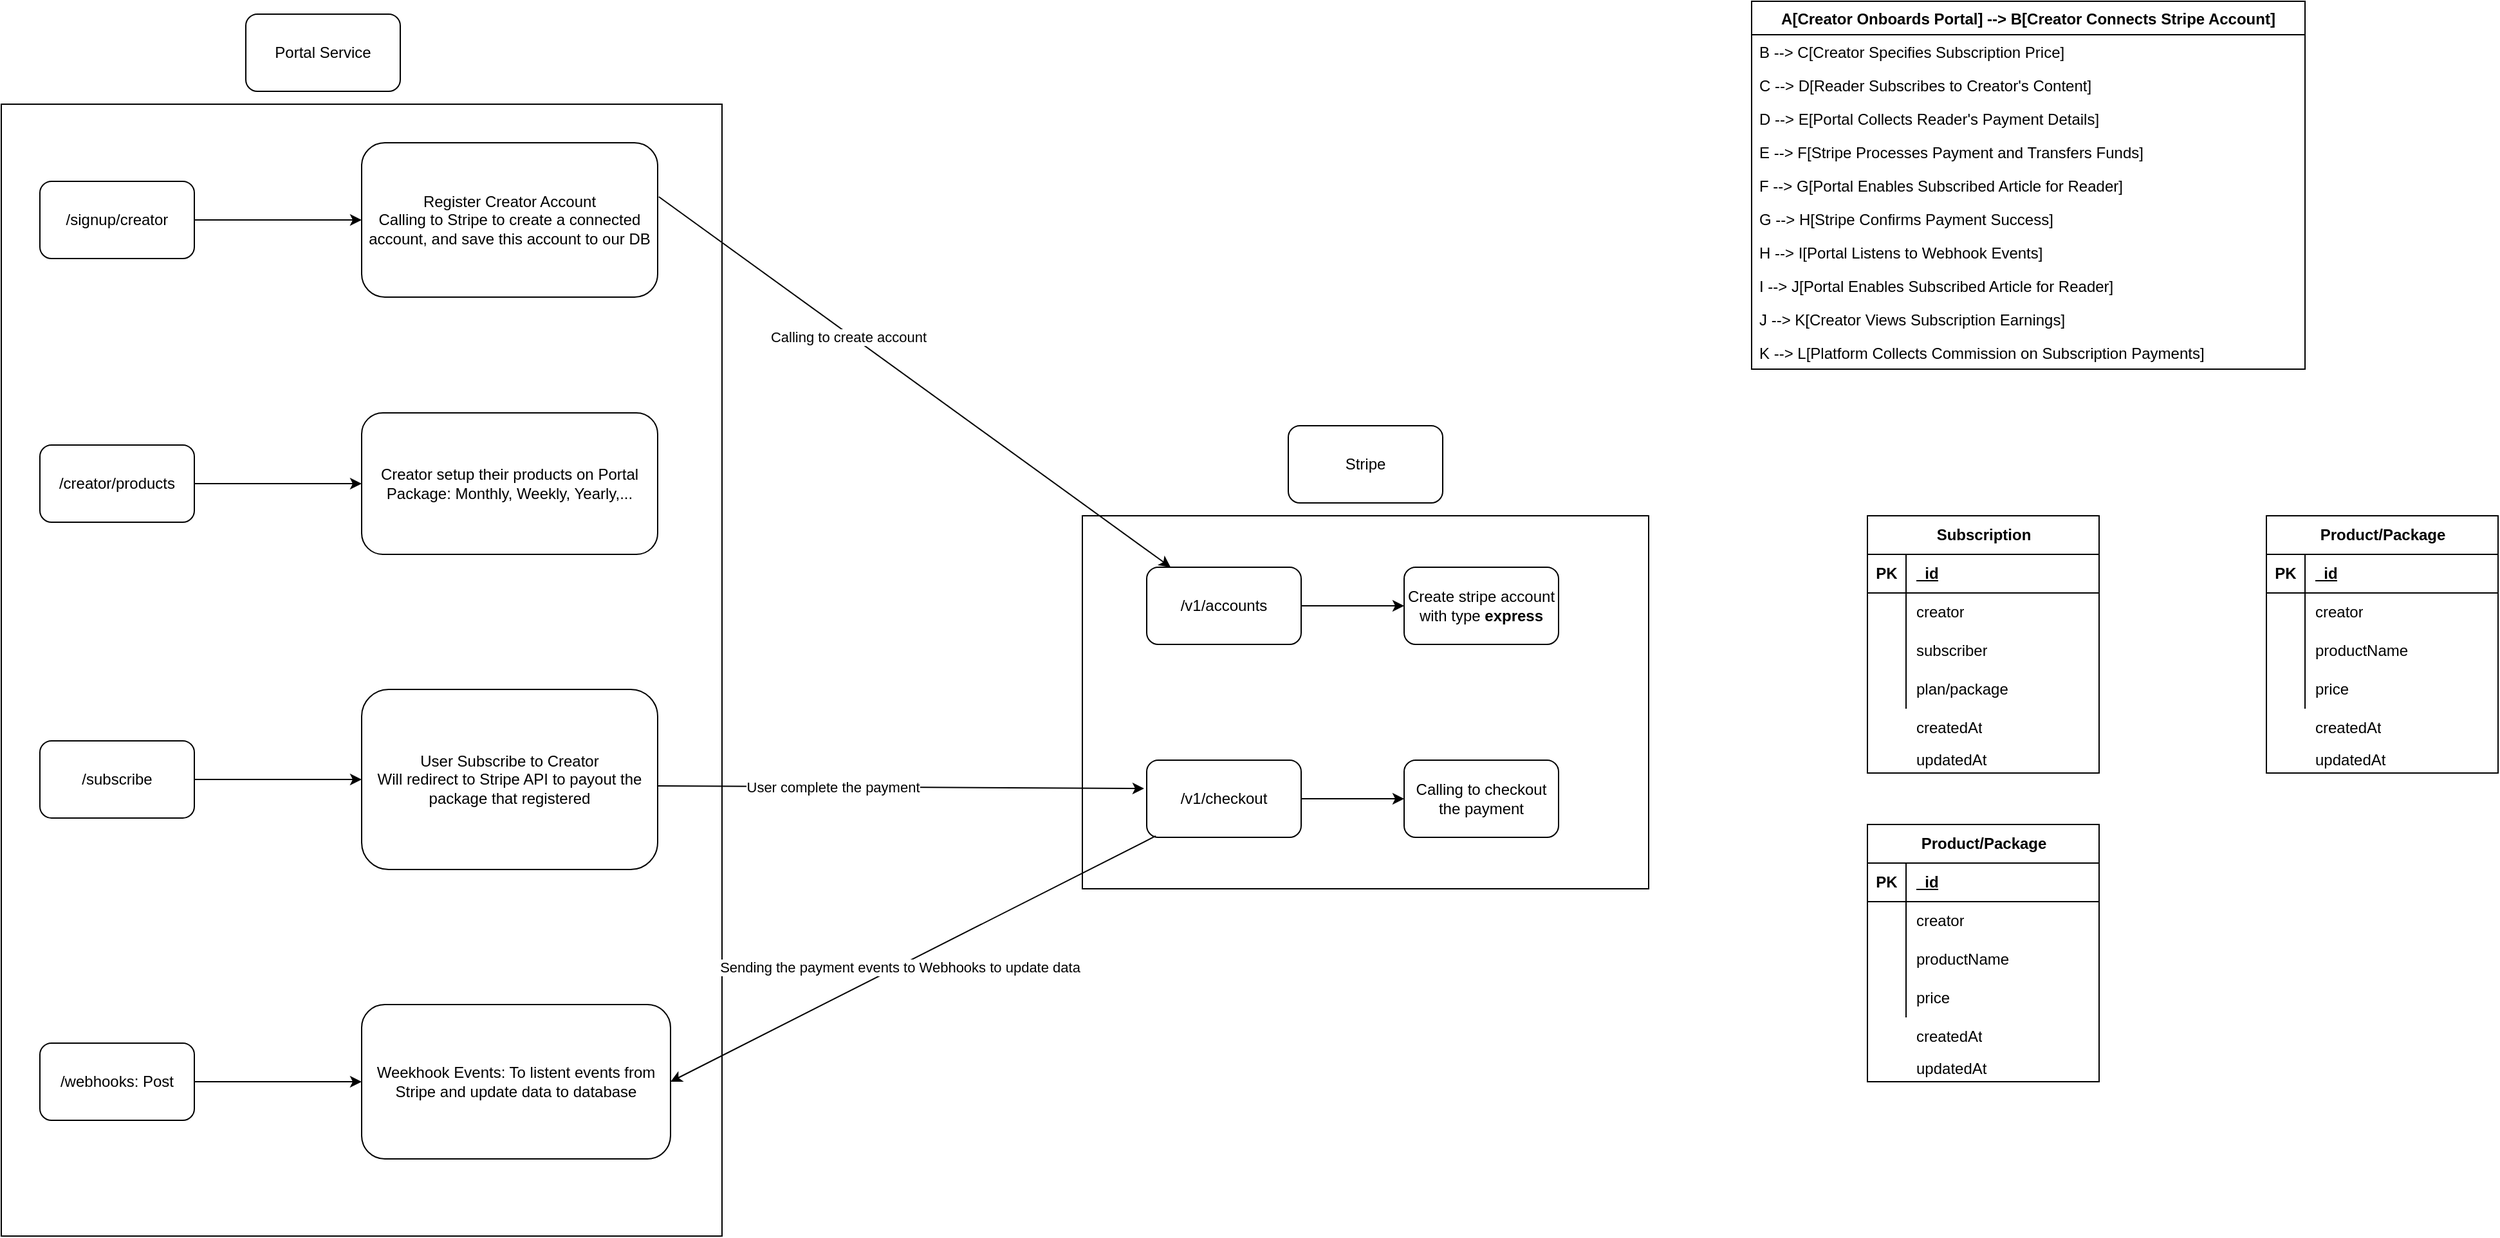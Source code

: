 <mxfile version="22.1.12" type="github">
  <diagram name="Page-1" id="2YBvvXClWsGukQMizWep">
    <mxGraphModel dx="3164" dy="1157" grid="1" gridSize="10" guides="1" tooltips="1" connect="1" arrows="1" fold="1" page="1" pageScale="1" pageWidth="850" pageHeight="1100" math="0" shadow="0">
      <root>
        <mxCell id="0" />
        <mxCell id="1" parent="0" />
        <mxCell id="j8AC4IZidA1AKhByn2ff-1" value="A[Creator Onboards Portal] --&gt; B[Creator Connects Stripe Account]" style="swimlane;fontStyle=1;childLayout=stackLayout;horizontal=1;startSize=26;horizontalStack=0;resizeParent=1;resizeParentMax=0;resizeLast=0;collapsible=1;marginBottom=0;" parent="1" vertex="1">
          <mxGeometry x="680" y="160" width="430" height="286" as="geometry" />
        </mxCell>
        <mxCell id="j8AC4IZidA1AKhByn2ff-2" value=" B --&gt; C[Creator Specifies Subscription Price]" style="text;strokeColor=none;fillColor=none;align=left;verticalAlign=top;spacingLeft=4;spacingRight=4;overflow=hidden;rotatable=0;points=[[0,0.5],[1,0.5]];portConstraint=eastwest;" parent="j8AC4IZidA1AKhByn2ff-1" vertex="1">
          <mxGeometry y="26" width="430" height="26" as="geometry" />
        </mxCell>
        <mxCell id="j8AC4IZidA1AKhByn2ff-3" value=" C --&gt; D[Reader Subscribes to Creator&#39;s Content]" style="text;strokeColor=none;fillColor=none;align=left;verticalAlign=top;spacingLeft=4;spacingRight=4;overflow=hidden;rotatable=0;points=[[0,0.5],[1,0.5]];portConstraint=eastwest;" parent="j8AC4IZidA1AKhByn2ff-1" vertex="1">
          <mxGeometry y="52" width="430" height="26" as="geometry" />
        </mxCell>
        <mxCell id="j8AC4IZidA1AKhByn2ff-4" value=" D --&gt; E[Portal Collects Reader&#39;s Payment Details]" style="text;strokeColor=none;fillColor=none;align=left;verticalAlign=top;spacingLeft=4;spacingRight=4;overflow=hidden;rotatable=0;points=[[0,0.5],[1,0.5]];portConstraint=eastwest;" parent="j8AC4IZidA1AKhByn2ff-1" vertex="1">
          <mxGeometry y="78" width="430" height="26" as="geometry" />
        </mxCell>
        <mxCell id="j8AC4IZidA1AKhByn2ff-5" value=" E --&gt; F[Stripe Processes Payment and Transfers Funds]" style="text;strokeColor=none;fillColor=none;align=left;verticalAlign=top;spacingLeft=4;spacingRight=4;overflow=hidden;rotatable=0;points=[[0,0.5],[1,0.5]];portConstraint=eastwest;" parent="j8AC4IZidA1AKhByn2ff-1" vertex="1">
          <mxGeometry y="104" width="430" height="26" as="geometry" />
        </mxCell>
        <mxCell id="j8AC4IZidA1AKhByn2ff-6" value=" F --&gt; G[Portal Enables Subscribed Article for Reader]" style="text;strokeColor=none;fillColor=none;align=left;verticalAlign=top;spacingLeft=4;spacingRight=4;overflow=hidden;rotatable=0;points=[[0,0.5],[1,0.5]];portConstraint=eastwest;" parent="j8AC4IZidA1AKhByn2ff-1" vertex="1">
          <mxGeometry y="130" width="430" height="26" as="geometry" />
        </mxCell>
        <mxCell id="j8AC4IZidA1AKhByn2ff-7" value=" G --&gt; H[Stripe Confirms Payment Success]" style="text;strokeColor=none;fillColor=none;align=left;verticalAlign=top;spacingLeft=4;spacingRight=4;overflow=hidden;rotatable=0;points=[[0,0.5],[1,0.5]];portConstraint=eastwest;" parent="j8AC4IZidA1AKhByn2ff-1" vertex="1">
          <mxGeometry y="156" width="430" height="26" as="geometry" />
        </mxCell>
        <mxCell id="j8AC4IZidA1AKhByn2ff-8" value=" H --&gt; I[Portal Listens to Webhook Events]" style="text;strokeColor=none;fillColor=none;align=left;verticalAlign=top;spacingLeft=4;spacingRight=4;overflow=hidden;rotatable=0;points=[[0,0.5],[1,0.5]];portConstraint=eastwest;" parent="j8AC4IZidA1AKhByn2ff-1" vertex="1">
          <mxGeometry y="182" width="430" height="26" as="geometry" />
        </mxCell>
        <mxCell id="j8AC4IZidA1AKhByn2ff-9" value=" I --&gt; J[Portal Enables Subscribed Article for Reader]" style="text;strokeColor=none;fillColor=none;align=left;verticalAlign=top;spacingLeft=4;spacingRight=4;overflow=hidden;rotatable=0;points=[[0,0.5],[1,0.5]];portConstraint=eastwest;" parent="j8AC4IZidA1AKhByn2ff-1" vertex="1">
          <mxGeometry y="208" width="430" height="26" as="geometry" />
        </mxCell>
        <mxCell id="j8AC4IZidA1AKhByn2ff-10" value=" J --&gt; K[Creator Views Subscription Earnings]" style="text;strokeColor=none;fillColor=none;align=left;verticalAlign=top;spacingLeft=4;spacingRight=4;overflow=hidden;rotatable=0;points=[[0,0.5],[1,0.5]];portConstraint=eastwest;" parent="j8AC4IZidA1AKhByn2ff-1" vertex="1">
          <mxGeometry y="234" width="430" height="26" as="geometry" />
        </mxCell>
        <mxCell id="j8AC4IZidA1AKhByn2ff-11" value=" K --&gt; L[Platform Collects Commission on Subscription Payments]" style="text;strokeColor=none;fillColor=none;align=left;verticalAlign=top;spacingLeft=4;spacingRight=4;overflow=hidden;rotatable=0;points=[[0,0.5],[1,0.5]];portConstraint=eastwest;" parent="j8AC4IZidA1AKhByn2ff-1" vertex="1">
          <mxGeometry y="260" width="430" height="26" as="geometry" />
        </mxCell>
        <mxCell id="j8AC4IZidA1AKhByn2ff-15" value="Portal Service" style="rounded=1;whiteSpace=wrap;html=1;" parent="1" vertex="1">
          <mxGeometry x="-490" y="170" width="120" height="60" as="geometry" />
        </mxCell>
        <mxCell id="j8AC4IZidA1AKhByn2ff-21" value="" style="rounded=0;whiteSpace=wrap;html=1;" parent="1" vertex="1">
          <mxGeometry x="160" y="560" width="440" height="290" as="geometry" />
        </mxCell>
        <mxCell id="BJMDJTZMhuAp6oQoQUDJ-19" value="" style="edgeStyle=orthogonalEdgeStyle;rounded=0;orthogonalLoop=1;jettySize=auto;html=1;" edge="1" parent="1" source="j8AC4IZidA1AKhByn2ff-22" target="BJMDJTZMhuAp6oQoQUDJ-18">
          <mxGeometry relative="1" as="geometry" />
        </mxCell>
        <mxCell id="j8AC4IZidA1AKhByn2ff-22" value="/v1/accounts" style="rounded=1;whiteSpace=wrap;html=1;" parent="1" vertex="1">
          <mxGeometry x="210" y="600" width="120" height="60" as="geometry" />
        </mxCell>
        <mxCell id="BJMDJTZMhuAp6oQoQUDJ-1" value="" style="rounded=0;whiteSpace=wrap;html=1;" vertex="1" parent="1">
          <mxGeometry x="-680" y="240" width="560" height="880" as="geometry" />
        </mxCell>
        <mxCell id="BJMDJTZMhuAp6oQoQUDJ-15" value="" style="edgeStyle=orthogonalEdgeStyle;rounded=0;orthogonalLoop=1;jettySize=auto;html=1;" edge="1" parent="1" source="BJMDJTZMhuAp6oQoQUDJ-2" target="BJMDJTZMhuAp6oQoQUDJ-14">
          <mxGeometry relative="1" as="geometry" />
        </mxCell>
        <mxCell id="BJMDJTZMhuAp6oQoQUDJ-2" value="/signup/creator" style="rounded=1;whiteSpace=wrap;html=1;" vertex="1" parent="1">
          <mxGeometry x="-650" y="300" width="120" height="60" as="geometry" />
        </mxCell>
        <mxCell id="BJMDJTZMhuAp6oQoQUDJ-3" value="User Subscribe to Creator&lt;br&gt;Will redirect to Stripe API to payout the package that registered" style="rounded=1;whiteSpace=wrap;html=1;" vertex="1" parent="1">
          <mxGeometry x="-400" y="695" width="230" height="140" as="geometry" />
        </mxCell>
        <mxCell id="BJMDJTZMhuAp6oQoQUDJ-4" value="Creator setup their products on Portal&lt;br&gt;Package: Monthly, Weekly, Yearly,..." style="rounded=1;whiteSpace=wrap;html=1;" vertex="1" parent="1">
          <mxGeometry x="-400" y="480" width="230" height="110" as="geometry" />
        </mxCell>
        <mxCell id="BJMDJTZMhuAp6oQoQUDJ-5" value="Weekhook Events: To listent events from Stripe and update data to database" style="rounded=1;whiteSpace=wrap;html=1;" vertex="1" parent="1">
          <mxGeometry x="-400" y="940" width="240" height="120" as="geometry" />
        </mxCell>
        <mxCell id="BJMDJTZMhuAp6oQoQUDJ-9" value="" style="edgeStyle=orthogonalEdgeStyle;rounded=0;orthogonalLoop=1;jettySize=auto;html=1;" edge="1" parent="1" source="BJMDJTZMhuAp6oQoQUDJ-8" target="BJMDJTZMhuAp6oQoQUDJ-5">
          <mxGeometry relative="1" as="geometry" />
        </mxCell>
        <mxCell id="BJMDJTZMhuAp6oQoQUDJ-8" value="/webhooks: Post" style="rounded=1;whiteSpace=wrap;html=1;" vertex="1" parent="1">
          <mxGeometry x="-650" y="970" width="120" height="60" as="geometry" />
        </mxCell>
        <mxCell id="BJMDJTZMhuAp6oQoQUDJ-11" value="" style="edgeStyle=orthogonalEdgeStyle;rounded=0;orthogonalLoop=1;jettySize=auto;html=1;" edge="1" parent="1" source="BJMDJTZMhuAp6oQoQUDJ-10" target="BJMDJTZMhuAp6oQoQUDJ-4">
          <mxGeometry relative="1" as="geometry" />
        </mxCell>
        <mxCell id="BJMDJTZMhuAp6oQoQUDJ-10" value="/creator/products" style="rounded=1;whiteSpace=wrap;html=1;" vertex="1" parent="1">
          <mxGeometry x="-650" y="505" width="120" height="60" as="geometry" />
        </mxCell>
        <mxCell id="BJMDJTZMhuAp6oQoQUDJ-13" value="" style="edgeStyle=orthogonalEdgeStyle;rounded=0;orthogonalLoop=1;jettySize=auto;html=1;" edge="1" parent="1" source="BJMDJTZMhuAp6oQoQUDJ-12" target="BJMDJTZMhuAp6oQoQUDJ-3">
          <mxGeometry relative="1" as="geometry" />
        </mxCell>
        <mxCell id="BJMDJTZMhuAp6oQoQUDJ-12" value="/subscribe" style="rounded=1;whiteSpace=wrap;html=1;" vertex="1" parent="1">
          <mxGeometry x="-650" y="735" width="120" height="60" as="geometry" />
        </mxCell>
        <mxCell id="BJMDJTZMhuAp6oQoQUDJ-14" value="Register Creator Account&lt;br&gt;Calling to Stripe to create a connected account, and save this account to our DB" style="rounded=1;whiteSpace=wrap;html=1;" vertex="1" parent="1">
          <mxGeometry x="-400" y="270" width="230" height="120" as="geometry" />
        </mxCell>
        <mxCell id="BJMDJTZMhuAp6oQoQUDJ-18" value="Create stripe account with type &lt;b&gt;express&lt;/b&gt;" style="whiteSpace=wrap;html=1;rounded=1;" vertex="1" parent="1">
          <mxGeometry x="410" y="600" width="120" height="60" as="geometry" />
        </mxCell>
        <mxCell id="BJMDJTZMhuAp6oQoQUDJ-20" value="" style="endArrow=classic;html=1;rounded=0;exitX=1.004;exitY=0.35;exitDx=0;exitDy=0;exitPerimeter=0;" edge="1" parent="1" source="BJMDJTZMhuAp6oQoQUDJ-14" target="j8AC4IZidA1AKhByn2ff-22">
          <mxGeometry width="50" height="50" relative="1" as="geometry">
            <mxPoint x="-170" y="335" as="sourcePoint" />
            <mxPoint x="-120" y="285" as="targetPoint" />
          </mxGeometry>
        </mxCell>
        <mxCell id="BJMDJTZMhuAp6oQoQUDJ-21" value="Calling to create account" style="edgeLabel;html=1;align=center;verticalAlign=middle;resizable=0;points=[];" vertex="1" connectable="0" parent="BJMDJTZMhuAp6oQoQUDJ-20">
          <mxGeometry x="-0.256" y="-2" relative="1" as="geometry">
            <mxPoint as="offset" />
          </mxGeometry>
        </mxCell>
        <mxCell id="BJMDJTZMhuAp6oQoQUDJ-22" value="" style="edgeStyle=orthogonalEdgeStyle;rounded=0;orthogonalLoop=1;jettySize=auto;html=1;" edge="1" parent="1" source="BJMDJTZMhuAp6oQoQUDJ-23" target="BJMDJTZMhuAp6oQoQUDJ-24">
          <mxGeometry relative="1" as="geometry" />
        </mxCell>
        <mxCell id="BJMDJTZMhuAp6oQoQUDJ-23" value="/v1/checkout" style="rounded=1;whiteSpace=wrap;html=1;" vertex="1" parent="1">
          <mxGeometry x="210" y="750" width="120" height="60" as="geometry" />
        </mxCell>
        <mxCell id="BJMDJTZMhuAp6oQoQUDJ-24" value="Calling to checkout the payment" style="whiteSpace=wrap;html=1;rounded=1;" vertex="1" parent="1">
          <mxGeometry x="410" y="750" width="120" height="60" as="geometry" />
        </mxCell>
        <mxCell id="BJMDJTZMhuAp6oQoQUDJ-25" value="" style="endArrow=classic;html=1;rounded=0;entryX=-0.017;entryY=0.367;entryDx=0;entryDy=0;entryPerimeter=0;" edge="1" parent="1" target="BJMDJTZMhuAp6oQoQUDJ-23">
          <mxGeometry width="50" height="50" relative="1" as="geometry">
            <mxPoint x="-170" y="770" as="sourcePoint" />
            <mxPoint x="-120" y="720" as="targetPoint" />
          </mxGeometry>
        </mxCell>
        <mxCell id="BJMDJTZMhuAp6oQoQUDJ-26" value="User complete the payment" style="edgeLabel;html=1;align=center;verticalAlign=middle;resizable=0;points=[];" vertex="1" connectable="0" parent="BJMDJTZMhuAp6oQoQUDJ-25">
          <mxGeometry x="-0.28" relative="1" as="geometry">
            <mxPoint as="offset" />
          </mxGeometry>
        </mxCell>
        <mxCell id="BJMDJTZMhuAp6oQoQUDJ-27" value="" style="endArrow=classic;html=1;rounded=0;exitX=0.058;exitY=0.983;exitDx=0;exitDy=0;exitPerimeter=0;entryX=1;entryY=0.5;entryDx=0;entryDy=0;" edge="1" parent="1" source="BJMDJTZMhuAp6oQoQUDJ-23" target="BJMDJTZMhuAp6oQoQUDJ-5">
          <mxGeometry width="50" height="50" relative="1" as="geometry">
            <mxPoint x="60" y="890" as="sourcePoint" />
            <mxPoint x="110" y="840" as="targetPoint" />
          </mxGeometry>
        </mxCell>
        <mxCell id="BJMDJTZMhuAp6oQoQUDJ-28" value="Sending the payment events to Webhooks to update data" style="edgeLabel;html=1;align=center;verticalAlign=middle;resizable=0;points=[];" vertex="1" connectable="0" parent="BJMDJTZMhuAp6oQoQUDJ-27">
          <mxGeometry x="0.058" y="1" relative="1" as="geometry">
            <mxPoint as="offset" />
          </mxGeometry>
        </mxCell>
        <mxCell id="BJMDJTZMhuAp6oQoQUDJ-29" value="Stripe" style="rounded=1;whiteSpace=wrap;html=1;" vertex="1" parent="1">
          <mxGeometry x="320" y="490" width="120" height="60" as="geometry" />
        </mxCell>
        <mxCell id="BJMDJTZMhuAp6oQoQUDJ-31" value="Subscription" style="shape=table;startSize=30;container=1;collapsible=1;childLayout=tableLayout;fixedRows=1;rowLines=0;fontStyle=1;align=center;resizeLast=1;html=1;" vertex="1" parent="1">
          <mxGeometry x="770" y="560" width="180" height="200" as="geometry" />
        </mxCell>
        <mxCell id="BJMDJTZMhuAp6oQoQUDJ-32" value="" style="shape=tableRow;horizontal=0;startSize=0;swimlaneHead=0;swimlaneBody=0;fillColor=none;collapsible=0;dropTarget=0;points=[[0,0.5],[1,0.5]];portConstraint=eastwest;top=0;left=0;right=0;bottom=1;" vertex="1" parent="BJMDJTZMhuAp6oQoQUDJ-31">
          <mxGeometry y="30" width="180" height="30" as="geometry" />
        </mxCell>
        <mxCell id="BJMDJTZMhuAp6oQoQUDJ-33" value="PK" style="shape=partialRectangle;connectable=0;fillColor=none;top=0;left=0;bottom=0;right=0;fontStyle=1;overflow=hidden;whiteSpace=wrap;html=1;" vertex="1" parent="BJMDJTZMhuAp6oQoQUDJ-32">
          <mxGeometry width="30" height="30" as="geometry">
            <mxRectangle width="30" height="30" as="alternateBounds" />
          </mxGeometry>
        </mxCell>
        <mxCell id="BJMDJTZMhuAp6oQoQUDJ-34" value="_id" style="shape=partialRectangle;connectable=0;fillColor=none;top=0;left=0;bottom=0;right=0;align=left;spacingLeft=6;fontStyle=5;overflow=hidden;whiteSpace=wrap;html=1;" vertex="1" parent="BJMDJTZMhuAp6oQoQUDJ-32">
          <mxGeometry x="30" width="150" height="30" as="geometry">
            <mxRectangle width="150" height="30" as="alternateBounds" />
          </mxGeometry>
        </mxCell>
        <mxCell id="BJMDJTZMhuAp6oQoQUDJ-35" value="" style="shape=tableRow;horizontal=0;startSize=0;swimlaneHead=0;swimlaneBody=0;fillColor=none;collapsible=0;dropTarget=0;points=[[0,0.5],[1,0.5]];portConstraint=eastwest;top=0;left=0;right=0;bottom=0;" vertex="1" parent="BJMDJTZMhuAp6oQoQUDJ-31">
          <mxGeometry y="60" width="180" height="30" as="geometry" />
        </mxCell>
        <mxCell id="BJMDJTZMhuAp6oQoQUDJ-36" value="" style="shape=partialRectangle;connectable=0;fillColor=none;top=0;left=0;bottom=0;right=0;editable=1;overflow=hidden;whiteSpace=wrap;html=1;" vertex="1" parent="BJMDJTZMhuAp6oQoQUDJ-35">
          <mxGeometry width="30" height="30" as="geometry">
            <mxRectangle width="30" height="30" as="alternateBounds" />
          </mxGeometry>
        </mxCell>
        <mxCell id="BJMDJTZMhuAp6oQoQUDJ-37" value="creator" style="shape=partialRectangle;connectable=0;fillColor=none;top=0;left=0;bottom=0;right=0;align=left;spacingLeft=6;overflow=hidden;whiteSpace=wrap;html=1;" vertex="1" parent="BJMDJTZMhuAp6oQoQUDJ-35">
          <mxGeometry x="30" width="150" height="30" as="geometry">
            <mxRectangle width="150" height="30" as="alternateBounds" />
          </mxGeometry>
        </mxCell>
        <mxCell id="BJMDJTZMhuAp6oQoQUDJ-38" value="" style="shape=tableRow;horizontal=0;startSize=0;swimlaneHead=0;swimlaneBody=0;fillColor=none;collapsible=0;dropTarget=0;points=[[0,0.5],[1,0.5]];portConstraint=eastwest;top=0;left=0;right=0;bottom=0;" vertex="1" parent="BJMDJTZMhuAp6oQoQUDJ-31">
          <mxGeometry y="90" width="180" height="30" as="geometry" />
        </mxCell>
        <mxCell id="BJMDJTZMhuAp6oQoQUDJ-39" value="" style="shape=partialRectangle;connectable=0;fillColor=none;top=0;left=0;bottom=0;right=0;editable=1;overflow=hidden;whiteSpace=wrap;html=1;" vertex="1" parent="BJMDJTZMhuAp6oQoQUDJ-38">
          <mxGeometry width="30" height="30" as="geometry">
            <mxRectangle width="30" height="30" as="alternateBounds" />
          </mxGeometry>
        </mxCell>
        <mxCell id="BJMDJTZMhuAp6oQoQUDJ-40" value="subscriber" style="shape=partialRectangle;connectable=0;fillColor=none;top=0;left=0;bottom=0;right=0;align=left;spacingLeft=6;overflow=hidden;whiteSpace=wrap;html=1;" vertex="1" parent="BJMDJTZMhuAp6oQoQUDJ-38">
          <mxGeometry x="30" width="150" height="30" as="geometry">
            <mxRectangle width="150" height="30" as="alternateBounds" />
          </mxGeometry>
        </mxCell>
        <mxCell id="BJMDJTZMhuAp6oQoQUDJ-41" value="" style="shape=tableRow;horizontal=0;startSize=0;swimlaneHead=0;swimlaneBody=0;fillColor=none;collapsible=0;dropTarget=0;points=[[0,0.5],[1,0.5]];portConstraint=eastwest;top=0;left=0;right=0;bottom=0;" vertex="1" parent="BJMDJTZMhuAp6oQoQUDJ-31">
          <mxGeometry y="120" width="180" height="30" as="geometry" />
        </mxCell>
        <mxCell id="BJMDJTZMhuAp6oQoQUDJ-42" value="" style="shape=partialRectangle;connectable=0;fillColor=none;top=0;left=0;bottom=0;right=0;editable=1;overflow=hidden;whiteSpace=wrap;html=1;" vertex="1" parent="BJMDJTZMhuAp6oQoQUDJ-41">
          <mxGeometry width="30" height="30" as="geometry">
            <mxRectangle width="30" height="30" as="alternateBounds" />
          </mxGeometry>
        </mxCell>
        <mxCell id="BJMDJTZMhuAp6oQoQUDJ-43" value="plan/package" style="shape=partialRectangle;connectable=0;fillColor=none;top=0;left=0;bottom=0;right=0;align=left;spacingLeft=6;overflow=hidden;whiteSpace=wrap;html=1;" vertex="1" parent="BJMDJTZMhuAp6oQoQUDJ-41">
          <mxGeometry x="30" width="150" height="30" as="geometry">
            <mxRectangle width="150" height="30" as="alternateBounds" />
          </mxGeometry>
        </mxCell>
        <mxCell id="BJMDJTZMhuAp6oQoQUDJ-45" value="createdAt" style="shape=partialRectangle;connectable=0;fillColor=none;top=0;left=0;bottom=0;right=0;align=left;spacingLeft=6;overflow=hidden;whiteSpace=wrap;html=1;" vertex="1" parent="1">
          <mxGeometry x="800" y="710" width="150" height="30" as="geometry">
            <mxRectangle width="150" height="30" as="alternateBounds" />
          </mxGeometry>
        </mxCell>
        <mxCell id="BJMDJTZMhuAp6oQoQUDJ-46" value="updatedAt" style="shape=partialRectangle;connectable=0;fillColor=none;top=0;left=0;bottom=0;right=0;align=left;spacingLeft=6;overflow=hidden;whiteSpace=wrap;html=1;" vertex="1" parent="1">
          <mxGeometry x="800" y="735" width="150" height="30" as="geometry">
            <mxRectangle width="150" height="30" as="alternateBounds" />
          </mxGeometry>
        </mxCell>
        <mxCell id="BJMDJTZMhuAp6oQoQUDJ-47" value="Product/Package" style="shape=table;startSize=30;container=1;collapsible=1;childLayout=tableLayout;fixedRows=1;rowLines=0;fontStyle=1;align=center;resizeLast=1;html=1;" vertex="1" parent="1">
          <mxGeometry x="1080" y="560" width="180" height="200" as="geometry" />
        </mxCell>
        <mxCell id="BJMDJTZMhuAp6oQoQUDJ-48" value="" style="shape=tableRow;horizontal=0;startSize=0;swimlaneHead=0;swimlaneBody=0;fillColor=none;collapsible=0;dropTarget=0;points=[[0,0.5],[1,0.5]];portConstraint=eastwest;top=0;left=0;right=0;bottom=1;" vertex="1" parent="BJMDJTZMhuAp6oQoQUDJ-47">
          <mxGeometry y="30" width="180" height="30" as="geometry" />
        </mxCell>
        <mxCell id="BJMDJTZMhuAp6oQoQUDJ-49" value="PK" style="shape=partialRectangle;connectable=0;fillColor=none;top=0;left=0;bottom=0;right=0;fontStyle=1;overflow=hidden;whiteSpace=wrap;html=1;" vertex="1" parent="BJMDJTZMhuAp6oQoQUDJ-48">
          <mxGeometry width="30" height="30" as="geometry">
            <mxRectangle width="30" height="30" as="alternateBounds" />
          </mxGeometry>
        </mxCell>
        <mxCell id="BJMDJTZMhuAp6oQoQUDJ-50" value="_id" style="shape=partialRectangle;connectable=0;fillColor=none;top=0;left=0;bottom=0;right=0;align=left;spacingLeft=6;fontStyle=5;overflow=hidden;whiteSpace=wrap;html=1;" vertex="1" parent="BJMDJTZMhuAp6oQoQUDJ-48">
          <mxGeometry x="30" width="150" height="30" as="geometry">
            <mxRectangle width="150" height="30" as="alternateBounds" />
          </mxGeometry>
        </mxCell>
        <mxCell id="BJMDJTZMhuAp6oQoQUDJ-51" value="" style="shape=tableRow;horizontal=0;startSize=0;swimlaneHead=0;swimlaneBody=0;fillColor=none;collapsible=0;dropTarget=0;points=[[0,0.5],[1,0.5]];portConstraint=eastwest;top=0;left=0;right=0;bottom=0;" vertex="1" parent="BJMDJTZMhuAp6oQoQUDJ-47">
          <mxGeometry y="60" width="180" height="30" as="geometry" />
        </mxCell>
        <mxCell id="BJMDJTZMhuAp6oQoQUDJ-52" value="" style="shape=partialRectangle;connectable=0;fillColor=none;top=0;left=0;bottom=0;right=0;editable=1;overflow=hidden;whiteSpace=wrap;html=1;" vertex="1" parent="BJMDJTZMhuAp6oQoQUDJ-51">
          <mxGeometry width="30" height="30" as="geometry">
            <mxRectangle width="30" height="30" as="alternateBounds" />
          </mxGeometry>
        </mxCell>
        <mxCell id="BJMDJTZMhuAp6oQoQUDJ-53" value="creator" style="shape=partialRectangle;connectable=0;fillColor=none;top=0;left=0;bottom=0;right=0;align=left;spacingLeft=6;overflow=hidden;whiteSpace=wrap;html=1;" vertex="1" parent="BJMDJTZMhuAp6oQoQUDJ-51">
          <mxGeometry x="30" width="150" height="30" as="geometry">
            <mxRectangle width="150" height="30" as="alternateBounds" />
          </mxGeometry>
        </mxCell>
        <mxCell id="BJMDJTZMhuAp6oQoQUDJ-54" value="" style="shape=tableRow;horizontal=0;startSize=0;swimlaneHead=0;swimlaneBody=0;fillColor=none;collapsible=0;dropTarget=0;points=[[0,0.5],[1,0.5]];portConstraint=eastwest;top=0;left=0;right=0;bottom=0;" vertex="1" parent="BJMDJTZMhuAp6oQoQUDJ-47">
          <mxGeometry y="90" width="180" height="30" as="geometry" />
        </mxCell>
        <mxCell id="BJMDJTZMhuAp6oQoQUDJ-55" value="" style="shape=partialRectangle;connectable=0;fillColor=none;top=0;left=0;bottom=0;right=0;editable=1;overflow=hidden;whiteSpace=wrap;html=1;" vertex="1" parent="BJMDJTZMhuAp6oQoQUDJ-54">
          <mxGeometry width="30" height="30" as="geometry">
            <mxRectangle width="30" height="30" as="alternateBounds" />
          </mxGeometry>
        </mxCell>
        <mxCell id="BJMDJTZMhuAp6oQoQUDJ-56" value="productName" style="shape=partialRectangle;connectable=0;fillColor=none;top=0;left=0;bottom=0;right=0;align=left;spacingLeft=6;overflow=hidden;whiteSpace=wrap;html=1;" vertex="1" parent="BJMDJTZMhuAp6oQoQUDJ-54">
          <mxGeometry x="30" width="150" height="30" as="geometry">
            <mxRectangle width="150" height="30" as="alternateBounds" />
          </mxGeometry>
        </mxCell>
        <mxCell id="BJMDJTZMhuAp6oQoQUDJ-57" value="" style="shape=tableRow;horizontal=0;startSize=0;swimlaneHead=0;swimlaneBody=0;fillColor=none;collapsible=0;dropTarget=0;points=[[0,0.5],[1,0.5]];portConstraint=eastwest;top=0;left=0;right=0;bottom=0;" vertex="1" parent="BJMDJTZMhuAp6oQoQUDJ-47">
          <mxGeometry y="120" width="180" height="30" as="geometry" />
        </mxCell>
        <mxCell id="BJMDJTZMhuAp6oQoQUDJ-58" value="" style="shape=partialRectangle;connectable=0;fillColor=none;top=0;left=0;bottom=0;right=0;editable=1;overflow=hidden;whiteSpace=wrap;html=1;" vertex="1" parent="BJMDJTZMhuAp6oQoQUDJ-57">
          <mxGeometry width="30" height="30" as="geometry">
            <mxRectangle width="30" height="30" as="alternateBounds" />
          </mxGeometry>
        </mxCell>
        <mxCell id="BJMDJTZMhuAp6oQoQUDJ-59" value="price" style="shape=partialRectangle;connectable=0;fillColor=none;top=0;left=0;bottom=0;right=0;align=left;spacingLeft=6;overflow=hidden;whiteSpace=wrap;html=1;" vertex="1" parent="BJMDJTZMhuAp6oQoQUDJ-57">
          <mxGeometry x="30" width="150" height="30" as="geometry">
            <mxRectangle width="150" height="30" as="alternateBounds" />
          </mxGeometry>
        </mxCell>
        <mxCell id="BJMDJTZMhuAp6oQoQUDJ-60" value="createdAt" style="shape=partialRectangle;connectable=0;fillColor=none;top=0;left=0;bottom=0;right=0;align=left;spacingLeft=6;overflow=hidden;whiteSpace=wrap;html=1;" vertex="1" parent="1">
          <mxGeometry x="1110" y="710" width="150" height="30" as="geometry">
            <mxRectangle width="150" height="30" as="alternateBounds" />
          </mxGeometry>
        </mxCell>
        <mxCell id="BJMDJTZMhuAp6oQoQUDJ-61" value="updatedAt" style="shape=partialRectangle;connectable=0;fillColor=none;top=0;left=0;bottom=0;right=0;align=left;spacingLeft=6;overflow=hidden;whiteSpace=wrap;html=1;" vertex="1" parent="1">
          <mxGeometry x="1110" y="735" width="150" height="30" as="geometry">
            <mxRectangle width="150" height="30" as="alternateBounds" />
          </mxGeometry>
        </mxCell>
        <mxCell id="BJMDJTZMhuAp6oQoQUDJ-62" value="Product/Package" style="shape=table;startSize=30;container=1;collapsible=1;childLayout=tableLayout;fixedRows=1;rowLines=0;fontStyle=1;align=center;resizeLast=1;html=1;" vertex="1" parent="1">
          <mxGeometry x="770" y="800" width="180" height="200" as="geometry" />
        </mxCell>
        <mxCell id="BJMDJTZMhuAp6oQoQUDJ-63" value="" style="shape=tableRow;horizontal=0;startSize=0;swimlaneHead=0;swimlaneBody=0;fillColor=none;collapsible=0;dropTarget=0;points=[[0,0.5],[1,0.5]];portConstraint=eastwest;top=0;left=0;right=0;bottom=1;" vertex="1" parent="BJMDJTZMhuAp6oQoQUDJ-62">
          <mxGeometry y="30" width="180" height="30" as="geometry" />
        </mxCell>
        <mxCell id="BJMDJTZMhuAp6oQoQUDJ-64" value="PK" style="shape=partialRectangle;connectable=0;fillColor=none;top=0;left=0;bottom=0;right=0;fontStyle=1;overflow=hidden;whiteSpace=wrap;html=1;" vertex="1" parent="BJMDJTZMhuAp6oQoQUDJ-63">
          <mxGeometry width="30" height="30" as="geometry">
            <mxRectangle width="30" height="30" as="alternateBounds" />
          </mxGeometry>
        </mxCell>
        <mxCell id="BJMDJTZMhuAp6oQoQUDJ-65" value="_id" style="shape=partialRectangle;connectable=0;fillColor=none;top=0;left=0;bottom=0;right=0;align=left;spacingLeft=6;fontStyle=5;overflow=hidden;whiteSpace=wrap;html=1;" vertex="1" parent="BJMDJTZMhuAp6oQoQUDJ-63">
          <mxGeometry x="30" width="150" height="30" as="geometry">
            <mxRectangle width="150" height="30" as="alternateBounds" />
          </mxGeometry>
        </mxCell>
        <mxCell id="BJMDJTZMhuAp6oQoQUDJ-66" value="" style="shape=tableRow;horizontal=0;startSize=0;swimlaneHead=0;swimlaneBody=0;fillColor=none;collapsible=0;dropTarget=0;points=[[0,0.5],[1,0.5]];portConstraint=eastwest;top=0;left=0;right=0;bottom=0;" vertex="1" parent="BJMDJTZMhuAp6oQoQUDJ-62">
          <mxGeometry y="60" width="180" height="30" as="geometry" />
        </mxCell>
        <mxCell id="BJMDJTZMhuAp6oQoQUDJ-67" value="" style="shape=partialRectangle;connectable=0;fillColor=none;top=0;left=0;bottom=0;right=0;editable=1;overflow=hidden;whiteSpace=wrap;html=1;" vertex="1" parent="BJMDJTZMhuAp6oQoQUDJ-66">
          <mxGeometry width="30" height="30" as="geometry">
            <mxRectangle width="30" height="30" as="alternateBounds" />
          </mxGeometry>
        </mxCell>
        <mxCell id="BJMDJTZMhuAp6oQoQUDJ-68" value="creator" style="shape=partialRectangle;connectable=0;fillColor=none;top=0;left=0;bottom=0;right=0;align=left;spacingLeft=6;overflow=hidden;whiteSpace=wrap;html=1;" vertex="1" parent="BJMDJTZMhuAp6oQoQUDJ-66">
          <mxGeometry x="30" width="150" height="30" as="geometry">
            <mxRectangle width="150" height="30" as="alternateBounds" />
          </mxGeometry>
        </mxCell>
        <mxCell id="BJMDJTZMhuAp6oQoQUDJ-69" value="" style="shape=tableRow;horizontal=0;startSize=0;swimlaneHead=0;swimlaneBody=0;fillColor=none;collapsible=0;dropTarget=0;points=[[0,0.5],[1,0.5]];portConstraint=eastwest;top=0;left=0;right=0;bottom=0;" vertex="1" parent="BJMDJTZMhuAp6oQoQUDJ-62">
          <mxGeometry y="90" width="180" height="30" as="geometry" />
        </mxCell>
        <mxCell id="BJMDJTZMhuAp6oQoQUDJ-70" value="" style="shape=partialRectangle;connectable=0;fillColor=none;top=0;left=0;bottom=0;right=0;editable=1;overflow=hidden;whiteSpace=wrap;html=1;" vertex="1" parent="BJMDJTZMhuAp6oQoQUDJ-69">
          <mxGeometry width="30" height="30" as="geometry">
            <mxRectangle width="30" height="30" as="alternateBounds" />
          </mxGeometry>
        </mxCell>
        <mxCell id="BJMDJTZMhuAp6oQoQUDJ-71" value="productName" style="shape=partialRectangle;connectable=0;fillColor=none;top=0;left=0;bottom=0;right=0;align=left;spacingLeft=6;overflow=hidden;whiteSpace=wrap;html=1;" vertex="1" parent="BJMDJTZMhuAp6oQoQUDJ-69">
          <mxGeometry x="30" width="150" height="30" as="geometry">
            <mxRectangle width="150" height="30" as="alternateBounds" />
          </mxGeometry>
        </mxCell>
        <mxCell id="BJMDJTZMhuAp6oQoQUDJ-72" value="" style="shape=tableRow;horizontal=0;startSize=0;swimlaneHead=0;swimlaneBody=0;fillColor=none;collapsible=0;dropTarget=0;points=[[0,0.5],[1,0.5]];portConstraint=eastwest;top=0;left=0;right=0;bottom=0;" vertex="1" parent="BJMDJTZMhuAp6oQoQUDJ-62">
          <mxGeometry y="120" width="180" height="30" as="geometry" />
        </mxCell>
        <mxCell id="BJMDJTZMhuAp6oQoQUDJ-73" value="" style="shape=partialRectangle;connectable=0;fillColor=none;top=0;left=0;bottom=0;right=0;editable=1;overflow=hidden;whiteSpace=wrap;html=1;" vertex="1" parent="BJMDJTZMhuAp6oQoQUDJ-72">
          <mxGeometry width="30" height="30" as="geometry">
            <mxRectangle width="30" height="30" as="alternateBounds" />
          </mxGeometry>
        </mxCell>
        <mxCell id="BJMDJTZMhuAp6oQoQUDJ-74" value="price" style="shape=partialRectangle;connectable=0;fillColor=none;top=0;left=0;bottom=0;right=0;align=left;spacingLeft=6;overflow=hidden;whiteSpace=wrap;html=1;" vertex="1" parent="BJMDJTZMhuAp6oQoQUDJ-72">
          <mxGeometry x="30" width="150" height="30" as="geometry">
            <mxRectangle width="150" height="30" as="alternateBounds" />
          </mxGeometry>
        </mxCell>
        <mxCell id="BJMDJTZMhuAp6oQoQUDJ-75" value="createdAt" style="shape=partialRectangle;connectable=0;fillColor=none;top=0;left=0;bottom=0;right=0;align=left;spacingLeft=6;overflow=hidden;whiteSpace=wrap;html=1;" vertex="1" parent="1">
          <mxGeometry x="800" y="950" width="150" height="30" as="geometry">
            <mxRectangle width="150" height="30" as="alternateBounds" />
          </mxGeometry>
        </mxCell>
        <mxCell id="BJMDJTZMhuAp6oQoQUDJ-76" value="updatedAt" style="shape=partialRectangle;connectable=0;fillColor=none;top=0;left=0;bottom=0;right=0;align=left;spacingLeft=6;overflow=hidden;whiteSpace=wrap;html=1;" vertex="1" parent="1">
          <mxGeometry x="800" y="975" width="150" height="30" as="geometry">
            <mxRectangle width="150" height="30" as="alternateBounds" />
          </mxGeometry>
        </mxCell>
      </root>
    </mxGraphModel>
  </diagram>
</mxfile>
